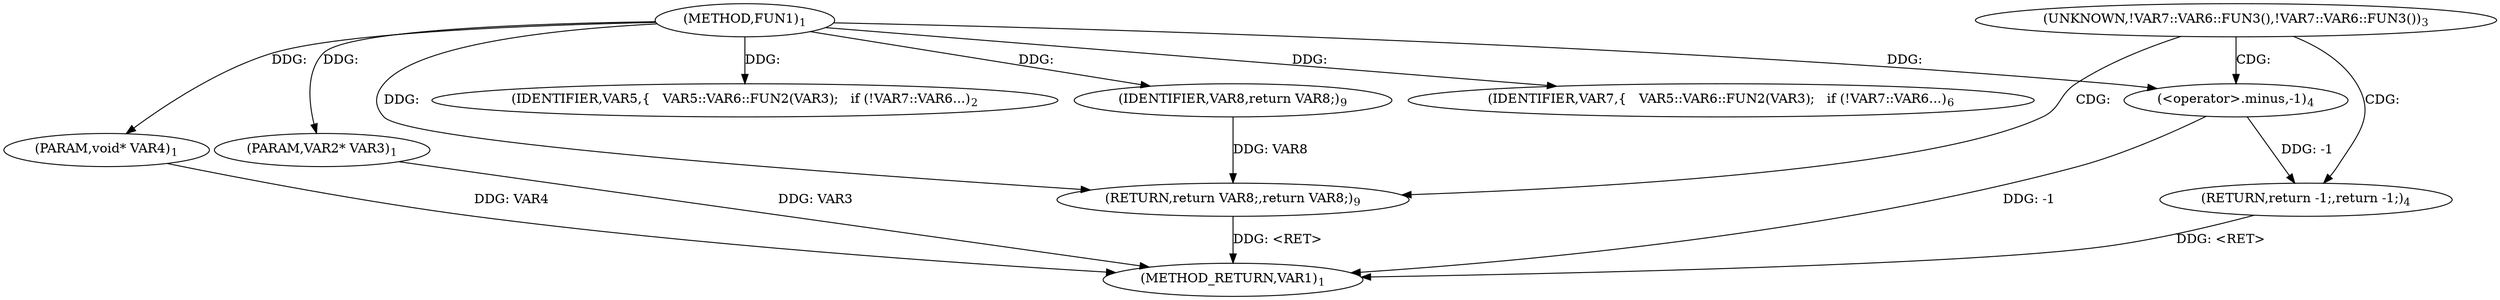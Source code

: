 digraph "FUN1" {  
"9" [label = <(METHOD,FUN1)<SUB>1</SUB>> ]
"23" [label = <(METHOD_RETURN,VAR1)<SUB>1</SUB>> ]
"10" [label = <(PARAM,VAR2* VAR3)<SUB>1</SUB>> ]
"11" [label = <(PARAM,void* VAR4)<SUB>1</SUB>> ]
"13" [label = <(IDENTIFIER,VAR5,{
   VAR5::VAR6::FUN2(VAR3);
   if (!VAR7::VAR6...)<SUB>2</SUB>> ]
"20" [label = <(IDENTIFIER,VAR7,{
   VAR5::VAR6::FUN2(VAR3);
   if (!VAR7::VAR6...)<SUB>6</SUB>> ]
"21" [label = <(RETURN,return VAR8;,return VAR8;)<SUB>9</SUB>> ]
"22" [label = <(IDENTIFIER,VAR8,return VAR8;)<SUB>9</SUB>> ]
"17" [label = <(RETURN,return -1;,return -1;)<SUB>4</SUB>> ]
"18" [label = <(&lt;operator&gt;.minus,-1)<SUB>4</SUB>> ]
"15" [label = <(UNKNOWN,!VAR7::VAR6::FUN3(),!VAR7::VAR6::FUN3())<SUB>3</SUB>> ]
  "21" -> "23"  [ label = "DDG: &lt;RET&gt;"] 
  "17" -> "23"  [ label = "DDG: &lt;RET&gt;"] 
  "10" -> "23"  [ label = "DDG: VAR3"] 
  "11" -> "23"  [ label = "DDG: VAR4"] 
  "18" -> "23"  [ label = "DDG: -1"] 
  "9" -> "10"  [ label = "DDG: "] 
  "9" -> "11"  [ label = "DDG: "] 
  "9" -> "13"  [ label = "DDG: "] 
  "9" -> "20"  [ label = "DDG: "] 
  "22" -> "21"  [ label = "DDG: VAR8"] 
  "9" -> "21"  [ label = "DDG: "] 
  "9" -> "22"  [ label = "DDG: "] 
  "18" -> "17"  [ label = "DDG: -1"] 
  "9" -> "18"  [ label = "DDG: "] 
  "15" -> "17"  [ label = "CDG: "] 
  "15" -> "21"  [ label = "CDG: "] 
  "15" -> "18"  [ label = "CDG: "] 
}
